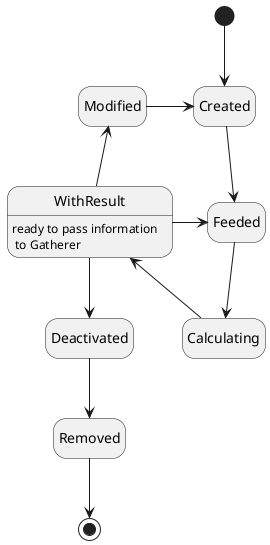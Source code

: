 @startuml
'https://plantuml.com/state-diagram
hide empty description

[*] --> Created
Created --> Feeded
Feeded --> Calculating
Calculating --> WithResult
WithResult --> Deactivated
Modified <-- WithResult
Modified -> Created
WithResult -> Feeded
Deactivated --> Removed
Removed --> [*]
WithResult : ready to pass information\n to Gatherer
@enduml